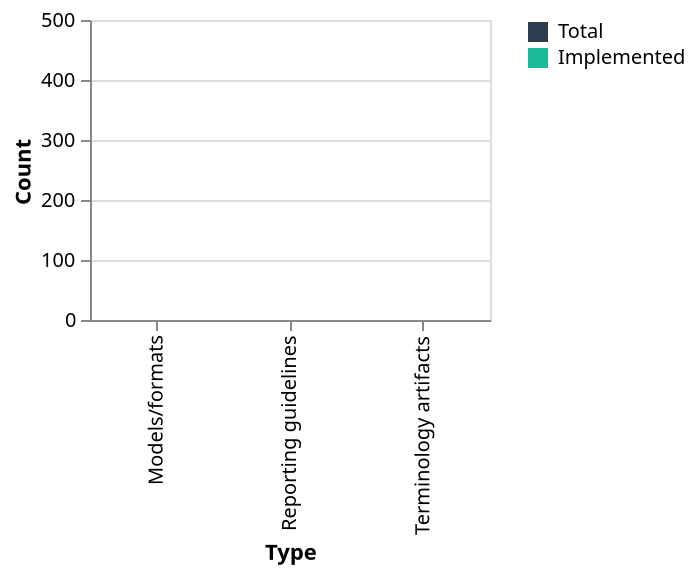 {"$schema":"https://vega.github.io/schema/vega-lite/v2.json","data":{"values":[{"name":"Reporting guidelines","type":"total","value":116},{"name":"Reporting guidelines","type":"implemented","value":59},{"name":"Models/formats","type":"total","value":223},{"name":"Models/formats","type":"implemented","value":146},{"name":"Terminology artifacts","type":"total","value":343},{"name":"Terminology artifacts","type":"implemented","value":121}]},"mark":"bar","encoding":{"x":{"field":"name","type":"nominal","axis":{"title":"Type"}},"y":{"field":"value","type":"quantitative","axis":{"title":"Count"}},"color":{"field":"type","type":"nominal","scale":{"domain":["Total","Implemented"],"range":["#2C3E50","#1ABC9C"]},"legend":{"title":""}}},"config":{"facet":{"cell":{"strokeWidth":0}},"axis":{"domainWidth":1}},"width":200,"height":150}